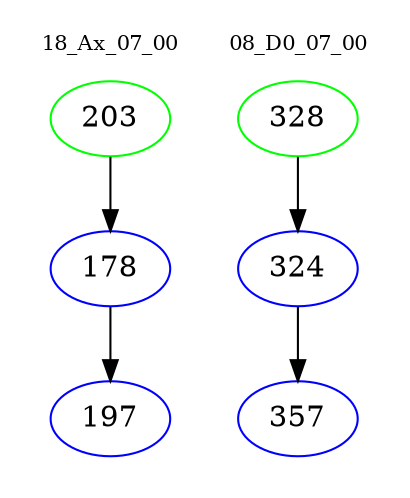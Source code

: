digraph{
subgraph cluster_0 {
color = white
label = "18_Ax_07_00";
fontsize=10;
T0_203 [label="203", color="green"]
T0_203 -> T0_178 [color="black"]
T0_178 [label="178", color="blue"]
T0_178 -> T0_197 [color="black"]
T0_197 [label="197", color="blue"]
}
subgraph cluster_1 {
color = white
label = "08_D0_07_00";
fontsize=10;
T1_328 [label="328", color="green"]
T1_328 -> T1_324 [color="black"]
T1_324 [label="324", color="blue"]
T1_324 -> T1_357 [color="black"]
T1_357 [label="357", color="blue"]
}
}
